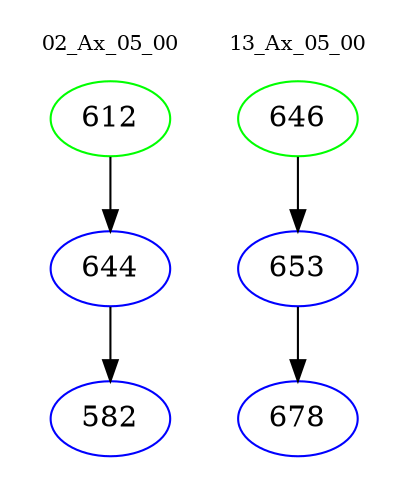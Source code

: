 digraph{
subgraph cluster_0 {
color = white
label = "02_Ax_05_00";
fontsize=10;
T0_612 [label="612", color="green"]
T0_612 -> T0_644 [color="black"]
T0_644 [label="644", color="blue"]
T0_644 -> T0_582 [color="black"]
T0_582 [label="582", color="blue"]
}
subgraph cluster_1 {
color = white
label = "13_Ax_05_00";
fontsize=10;
T1_646 [label="646", color="green"]
T1_646 -> T1_653 [color="black"]
T1_653 [label="653", color="blue"]
T1_653 -> T1_678 [color="black"]
T1_678 [label="678", color="blue"]
}
}
